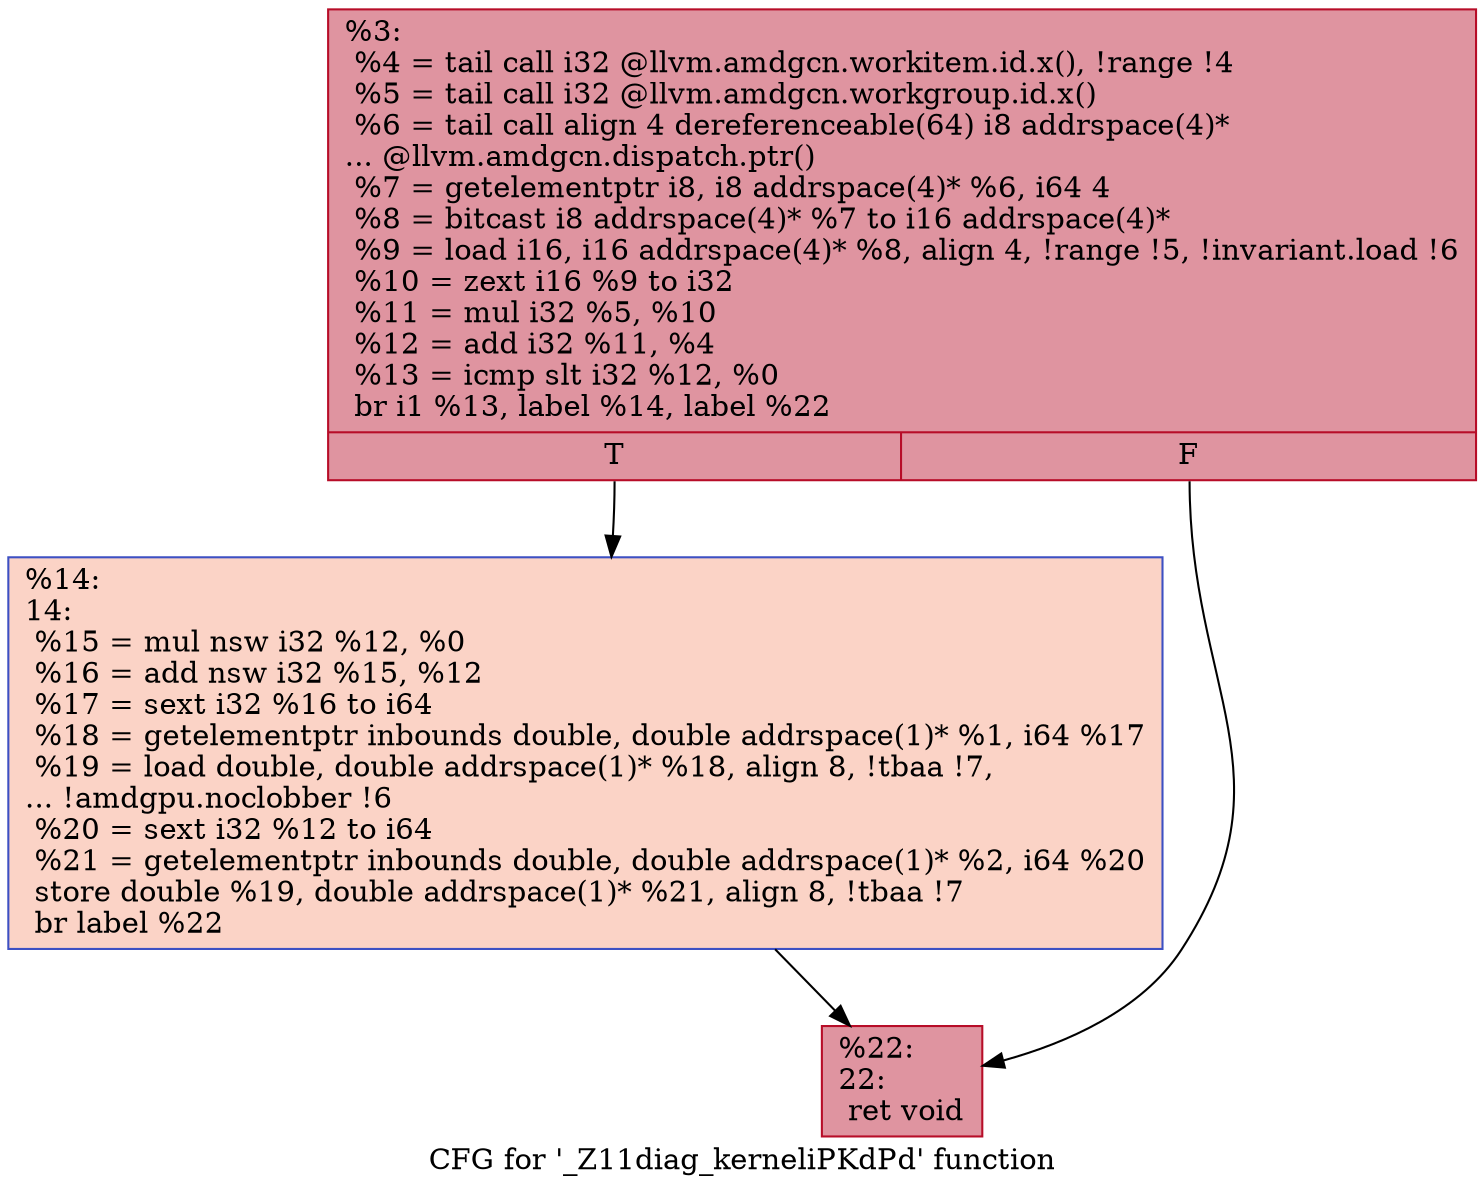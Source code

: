 digraph "CFG for '_Z11diag_kerneliPKdPd' function" {
	label="CFG for '_Z11diag_kerneliPKdPd' function";

	Node0x6159050 [shape=record,color="#b70d28ff", style=filled, fillcolor="#b70d2870",label="{%3:\l  %4 = tail call i32 @llvm.amdgcn.workitem.id.x(), !range !4\l  %5 = tail call i32 @llvm.amdgcn.workgroup.id.x()\l  %6 = tail call align 4 dereferenceable(64) i8 addrspace(4)*\l... @llvm.amdgcn.dispatch.ptr()\l  %7 = getelementptr i8, i8 addrspace(4)* %6, i64 4\l  %8 = bitcast i8 addrspace(4)* %7 to i16 addrspace(4)*\l  %9 = load i16, i16 addrspace(4)* %8, align 4, !range !5, !invariant.load !6\l  %10 = zext i16 %9 to i32\l  %11 = mul i32 %5, %10\l  %12 = add i32 %11, %4\l  %13 = icmp slt i32 %12, %0\l  br i1 %13, label %14, label %22\l|{<s0>T|<s1>F}}"];
	Node0x6159050:s0 -> Node0x6159de0;
	Node0x6159050:s1 -> Node0x615afe0;
	Node0x6159de0 [shape=record,color="#3d50c3ff", style=filled, fillcolor="#f59c7d70",label="{%14:\l14:                                               \l  %15 = mul nsw i32 %12, %0\l  %16 = add nsw i32 %15, %12\l  %17 = sext i32 %16 to i64\l  %18 = getelementptr inbounds double, double addrspace(1)* %1, i64 %17\l  %19 = load double, double addrspace(1)* %18, align 8, !tbaa !7,\l... !amdgpu.noclobber !6\l  %20 = sext i32 %12 to i64\l  %21 = getelementptr inbounds double, double addrspace(1)* %2, i64 %20\l  store double %19, double addrspace(1)* %21, align 8, !tbaa !7\l  br label %22\l}"];
	Node0x6159de0 -> Node0x615afe0;
	Node0x615afe0 [shape=record,color="#b70d28ff", style=filled, fillcolor="#b70d2870",label="{%22:\l22:                                               \l  ret void\l}"];
}
